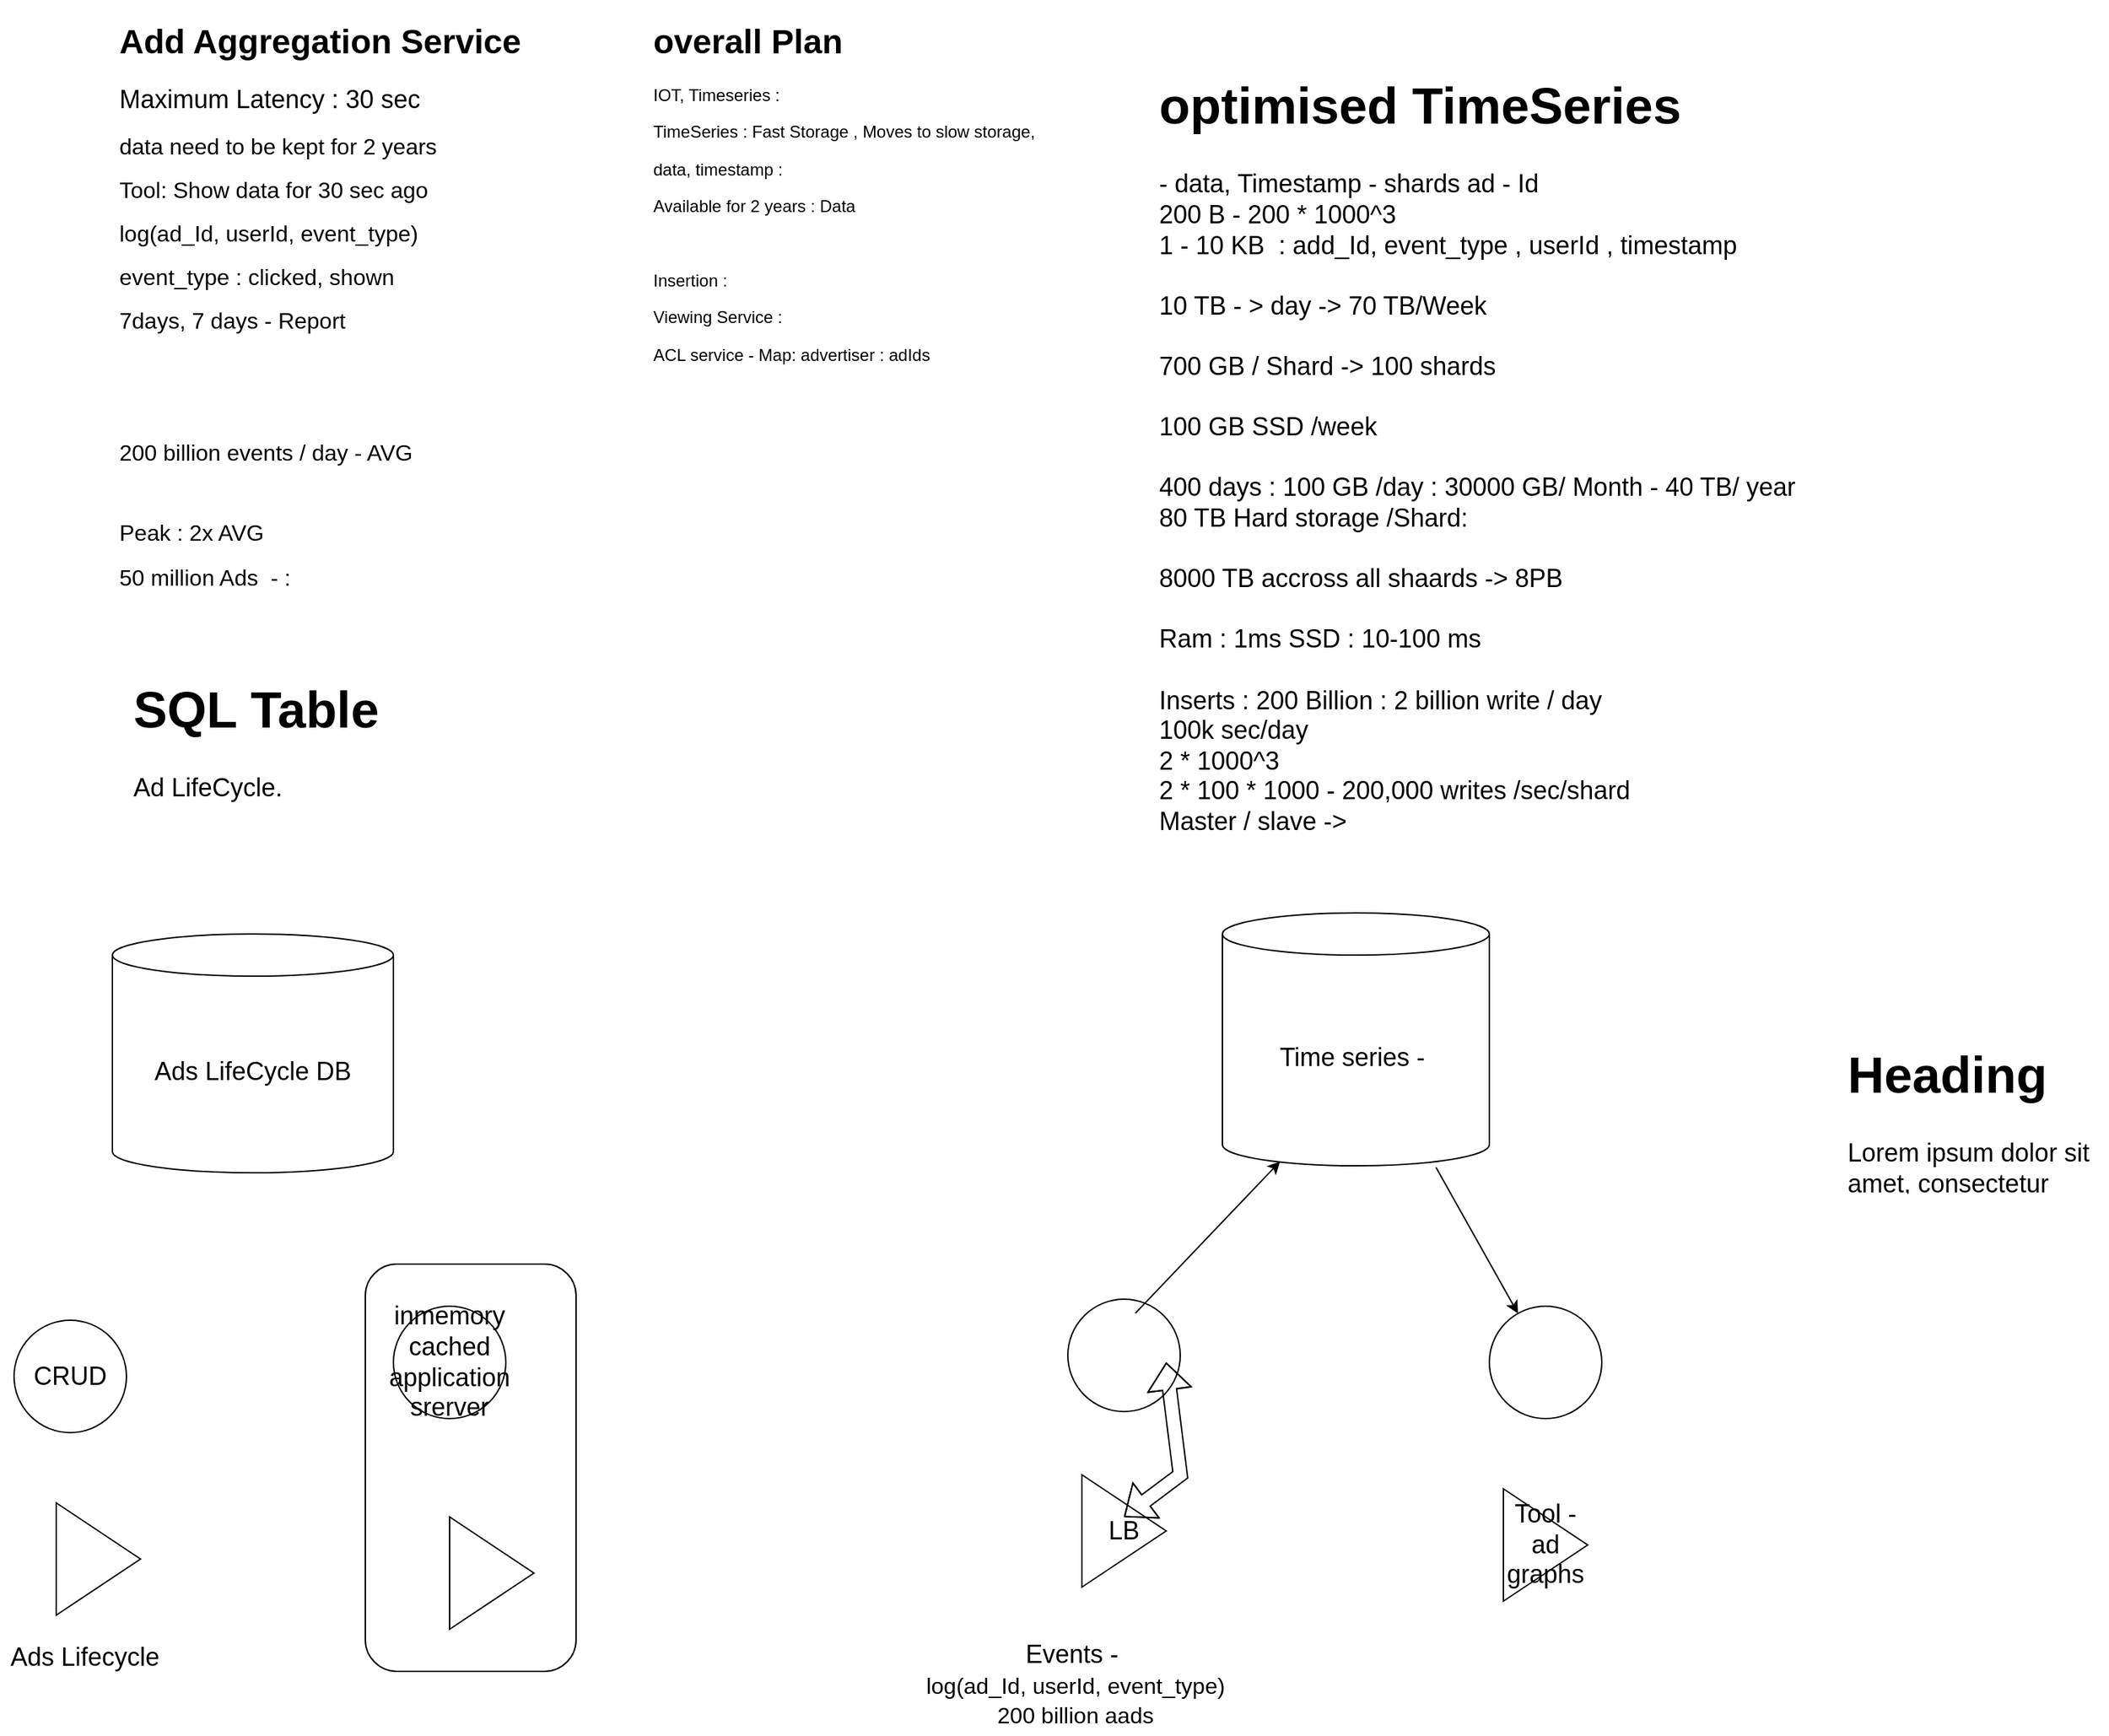<mxfile version="17.1.3" type="github" pages="3">
  <diagram id="0hKhgV95uKddXoEig--i" name="Page-1">
    <mxGraphModel dx="946" dy="646" grid="1" gridSize="10" guides="1" tooltips="1" connect="1" arrows="1" fold="1" page="1" pageScale="1" pageWidth="850" pageHeight="1100" math="0" shadow="0">
      <root>
        <mxCell id="0" />
        <mxCell id="1" parent="0" />
        <mxCell id="GNEX0H65wXsetsIJojC--22" value="" style="rounded=1;whiteSpace=wrap;html=1;fontSize=18;" parent="1" vertex="1">
          <mxGeometry x="270" y="940" width="150" height="290" as="geometry" />
        </mxCell>
        <mxCell id="U18zgkVNU66OQ-X3CO4i-1" value="&lt;h1&gt;Add Aggregation Service&lt;/h1&gt;&lt;p&gt;&lt;font style=&quot;font-size: 18px&quot;&gt;Maximum Latency : 30 sec&lt;/font&gt;&lt;/p&gt;&lt;p&gt;&lt;font size=&quot;3&quot;&gt;data need to be kept for 2 years&lt;/font&gt;&lt;/p&gt;&lt;p&gt;&lt;font size=&quot;3&quot;&gt;Tool: Show data for 30 sec ago&lt;/font&gt;&lt;/p&gt;&lt;p&gt;&lt;font size=&quot;3&quot;&gt;log(ad_Id, userId, event_type)&lt;/font&gt;&lt;/p&gt;&lt;p&gt;&lt;span style=&quot;font-size: medium&quot;&gt;event_type : clicked, shown&lt;/span&gt;&lt;font size=&quot;3&quot;&gt;&lt;br&gt;&lt;/font&gt;&lt;/p&gt;&lt;p&gt;&lt;span style=&quot;font-size: medium&quot;&gt;7days, 7 days - Report&lt;/span&gt;&lt;/p&gt;&lt;p&gt;&lt;span style=&quot;font-size: medium&quot;&gt;&lt;br&gt;&lt;/span&gt;&lt;/p&gt;&lt;p&gt;&lt;span style=&quot;font-size: medium&quot;&gt;&lt;br&gt;&lt;/span&gt;&lt;/p&gt;&lt;p&gt;&lt;span style=&quot;font-size: medium&quot;&gt;200 billion events / day - AVG&lt;/span&gt;&lt;/p&gt;&lt;p&gt;&lt;br&gt;&lt;/p&gt;&lt;p&gt;&lt;span style=&quot;font-size: medium&quot;&gt;Peak : 2x AVG&lt;/span&gt;&lt;/p&gt;&lt;p&gt;&lt;font size=&quot;3&quot;&gt;50 million Ads&amp;nbsp; - :&lt;/font&gt;&lt;/p&gt;&lt;p&gt;&lt;font size=&quot;3&quot;&gt;10 million advertiser :&amp;nbsp;&amp;nbsp;&lt;/font&gt;&lt;/p&gt;&lt;p&gt;&lt;span style=&quot;font-size: medium&quot;&gt;&lt;br&gt;&lt;/span&gt;&lt;/p&gt;" style="text;html=1;strokeColor=none;fillColor=none;spacing=5;spacingTop=-20;whiteSpace=wrap;overflow=hidden;rounded=0;" parent="1" vertex="1">
          <mxGeometry x="90" y="50" width="350" height="420" as="geometry" />
        </mxCell>
        <mxCell id="U18zgkVNU66OQ-X3CO4i-2" value="&lt;h1&gt;overall Plan&lt;/h1&gt;&lt;p&gt;IOT, Timeseries :&amp;nbsp;&lt;/p&gt;&lt;p&gt;TimeSeries : Fast Storage , Moves to slow storage,&amp;nbsp;&lt;/p&gt;&lt;p&gt;data, timestamp :&amp;nbsp;&lt;/p&gt;&lt;p&gt;Available for 2 years : Data&lt;/p&gt;&lt;p&gt;&lt;br&gt;&lt;/p&gt;&lt;p&gt;Insertion :&amp;nbsp;&lt;/p&gt;&lt;p&gt;Viewing Service :&amp;nbsp;&lt;/p&gt;&lt;p&gt;ACL service - Map: advertiser : adIds&lt;/p&gt;" style="text;html=1;strokeColor=none;fillColor=none;spacing=5;spacingTop=-20;whiteSpace=wrap;overflow=hidden;rounded=0;" parent="1" vertex="1">
          <mxGeometry x="470" y="50" width="330" height="360" as="geometry" />
        </mxCell>
        <mxCell id="GNEX0H65wXsetsIJojC--3" value="Time series -&amp;nbsp;" style="shape=cylinder3;whiteSpace=wrap;html=1;boundedLbl=1;backgroundOutline=1;size=15;fontSize=18;" parent="1" vertex="1">
          <mxGeometry x="880" y="690" width="190" height="180" as="geometry" />
        </mxCell>
        <mxCell id="GNEX0H65wXsetsIJojC--4" value="Ads LifeCycle DB" style="shape=cylinder3;whiteSpace=wrap;html=1;boundedLbl=1;backgroundOutline=1;size=15;fontSize=18;" parent="1" vertex="1">
          <mxGeometry x="90" y="705" width="200" height="170" as="geometry" />
        </mxCell>
        <mxCell id="GNEX0H65wXsetsIJojC--5" value="&lt;h1&gt;SQL Table&lt;/h1&gt;&lt;p&gt;Ad LifeCycle.&lt;/p&gt;" style="text;html=1;strokeColor=none;fillColor=none;spacing=5;spacingTop=-20;whiteSpace=wrap;overflow=hidden;rounded=0;fontSize=18;" parent="1" vertex="1">
          <mxGeometry x="100" y="510" width="190" height="120" as="geometry" />
        </mxCell>
        <mxCell id="GNEX0H65wXsetsIJojC--7" value="&lt;h1&gt;&lt;span&gt;optimised TimeSeries&lt;/span&gt;&lt;br&gt;&lt;/h1&gt;&lt;div&gt;&lt;span&gt;- data, Timestamp - shards ad - Id&lt;/span&gt;&lt;/div&gt;&lt;div&gt;&lt;span&gt;200 B - 200 * 1000^3&lt;/span&gt;&lt;/div&gt;&lt;div&gt;&lt;span&gt;1 - 10 KB&amp;nbsp; : add_Id, event_type , userId , timestamp&lt;/span&gt;&lt;/div&gt;&lt;div&gt;&lt;span&gt;&lt;br&gt;&lt;/span&gt;&lt;/div&gt;&lt;div&gt;&lt;span&gt;10 TB - &amp;gt; day -&amp;gt; 70 TB/Week&lt;/span&gt;&lt;/div&gt;&lt;div&gt;&lt;span&gt;&lt;br&gt;&lt;/span&gt;&lt;/div&gt;&lt;div&gt;&lt;span&gt;700 GB / Shard -&amp;gt; 100 shards&lt;/span&gt;&lt;/div&gt;&lt;div&gt;&lt;span&gt;&lt;br&gt;&lt;/span&gt;&lt;/div&gt;&lt;div&gt;100 GB SSD /week&lt;/div&gt;&lt;div&gt;&lt;br&gt;&lt;/div&gt;&lt;div&gt;400 days : 100 GB /day : 30000 GB/ Month - 40 TB/ year&lt;/div&gt;&lt;div&gt;80 TB Hard storage /Shard:&lt;/div&gt;&lt;div&gt;&lt;br&gt;&lt;/div&gt;&lt;div&gt;8000 TB accross all shaards -&amp;gt; 8PB&amp;nbsp;&lt;/div&gt;&lt;div&gt;&lt;br&gt;&lt;/div&gt;&lt;div&gt;Ram : 1ms SSD : 10-100 ms&lt;/div&gt;&lt;div&gt;&lt;br&gt;&lt;/div&gt;&lt;div&gt;Inserts : 200 Billion : 2 billion write / day&lt;/div&gt;&lt;div&gt;100k sec/day&lt;/div&gt;&lt;div&gt;2 * 1000^3&lt;/div&gt;&lt;div&gt;2 * 100 * 1000 - 200,000 writes /sec/shard&lt;/div&gt;&lt;div&gt;Master / slave -&amp;gt;&amp;nbsp;&lt;/div&gt;" style="text;html=1;strokeColor=none;fillColor=none;spacing=5;spacingTop=-20;whiteSpace=wrap;overflow=hidden;rounded=0;fontSize=18;" parent="1" vertex="1">
          <mxGeometry x="830" y="80" width="600" height="580" as="geometry" />
        </mxCell>
        <mxCell id="GNEX0H65wXsetsIJojC--8" value="LB" style="triangle;whiteSpace=wrap;html=1;fontSize=18;" parent="1" vertex="1">
          <mxGeometry x="780" y="1090" width="60" height="80" as="geometry" />
        </mxCell>
        <mxCell id="GNEX0H65wXsetsIJojC--9" value="" style="triangle;whiteSpace=wrap;html=1;fontSize=18;" parent="1" vertex="1">
          <mxGeometry x="50" y="1110" width="60" height="80" as="geometry" />
        </mxCell>
        <mxCell id="GNEX0H65wXsetsIJojC--10" value="Tool - ad graphs" style="triangle;whiteSpace=wrap;html=1;fontSize=18;" parent="1" vertex="1">
          <mxGeometry x="1080" y="1100" width="60" height="80" as="geometry" />
        </mxCell>
        <mxCell id="GNEX0H65wXsetsIJojC--11" value="Events -&amp;nbsp;&lt;br&gt;&lt;span style=&quot;font-size: medium ; text-align: left&quot;&gt;log(ad_Id, userId, event_type)&lt;br&gt;200 billion aads&lt;br&gt;&lt;/span&gt;" style="text;html=1;align=center;verticalAlign=middle;resizable=0;points=[];autosize=1;strokeColor=none;fillColor=none;fontSize=18;" parent="1" vertex="1">
          <mxGeometry x="660" y="1205" width="230" height="70" as="geometry" />
        </mxCell>
        <mxCell id="GNEX0H65wXsetsIJojC--12" value="Ads Lifecycle" style="text;html=1;align=center;verticalAlign=middle;resizable=0;points=[];autosize=1;strokeColor=none;fillColor=none;fontSize=18;" parent="1" vertex="1">
          <mxGeometry x="10" y="1205" width="120" height="30" as="geometry" />
        </mxCell>
        <mxCell id="GNEX0H65wXsetsIJojC--13" value="CRUD" style="ellipse;whiteSpace=wrap;html=1;aspect=fixed;fontSize=18;" parent="1" vertex="1">
          <mxGeometry x="20" y="980" width="80" height="80" as="geometry" />
        </mxCell>
        <mxCell id="GNEX0H65wXsetsIJojC--14" value="" style="ellipse;whiteSpace=wrap;html=1;aspect=fixed;fontSize=18;" parent="1" vertex="1">
          <mxGeometry x="770" y="965" width="80" height="80" as="geometry" />
        </mxCell>
        <mxCell id="GNEX0H65wXsetsIJojC--15" value="" style="ellipse;whiteSpace=wrap;html=1;aspect=fixed;fontSize=18;" parent="1" vertex="1">
          <mxGeometry x="1070" y="970" width="80" height="80" as="geometry" />
        </mxCell>
        <mxCell id="GNEX0H65wXsetsIJojC--16" value="" style="endArrow=classic;html=1;rounded=0;fontSize=18;entryX=0.216;entryY=0.983;entryDx=0;entryDy=0;entryPerimeter=0;exitX=0.725;exitY=0.063;exitDx=0;exitDy=0;exitPerimeter=0;" parent="1" target="GNEX0H65wXsetsIJojC--3" edge="1">
          <mxGeometry width="50" height="50" relative="1" as="geometry">
            <mxPoint x="818" y="975.04" as="sourcePoint" />
            <mxPoint x="830" y="990" as="targetPoint" />
          </mxGeometry>
        </mxCell>
        <mxCell id="GNEX0H65wXsetsIJojC--17" value="" style="endArrow=classic;html=1;rounded=0;fontSize=18;exitX=0.8;exitY=1.006;exitDx=0;exitDy=0;exitPerimeter=0;" parent="1" source="GNEX0H65wXsetsIJojC--3" target="GNEX0H65wXsetsIJojC--15" edge="1">
          <mxGeometry width="50" height="50" relative="1" as="geometry">
            <mxPoint x="780" y="1040" as="sourcePoint" />
            <mxPoint x="830" y="990" as="targetPoint" />
          </mxGeometry>
        </mxCell>
        <mxCell id="GNEX0H65wXsetsIJojC--18" value="" style="shape=flexArrow;endArrow=classic;startArrow=classic;html=1;rounded=0;fontSize=18;entryX=1;entryY=0.5;entryDx=0;entryDy=0;" parent="1" edge="1">
          <mxGeometry width="100" height="100" relative="1" as="geometry">
            <mxPoint x="810" y="1120" as="sourcePoint" />
            <mxPoint x="840" y="1010" as="targetPoint" />
            <Array as="points">
              <mxPoint x="850" y="1090" />
            </Array>
          </mxGeometry>
        </mxCell>
        <mxCell id="GNEX0H65wXsetsIJojC--20" value="inmemory cached application srerver" style="ellipse;whiteSpace=wrap;html=1;aspect=fixed;fontSize=18;" parent="1" vertex="1">
          <mxGeometry x="290" y="970" width="80" height="80" as="geometry" />
        </mxCell>
        <mxCell id="GNEX0H65wXsetsIJojC--21" value="" style="triangle;whiteSpace=wrap;html=1;fontSize=18;" parent="1" vertex="1">
          <mxGeometry x="330" y="1120" width="60" height="80" as="geometry" />
        </mxCell>
        <mxCell id="GNEX0H65wXsetsIJojC--23" value="&lt;h1&gt;Heading&lt;/h1&gt;&lt;p&gt;Lorem ipsum dolor sit amet, consectetur adipisicing elit, sed do eiusmod tempor incididunt ut labore et dolore magna aliqua.&lt;/p&gt;" style="text;html=1;strokeColor=none;fillColor=none;spacing=5;spacingTop=-20;whiteSpace=wrap;overflow=hidden;rounded=0;fontSize=18;" parent="1" vertex="1">
          <mxGeometry x="1320" y="770" width="190" height="120" as="geometry" />
        </mxCell>
      </root>
    </mxGraphModel>
  </diagram>
  <diagram id="XL1TjokyVef0rBh8G3oC" name="Page-2">
    <mxGraphModel dx="946" dy="646" grid="1" gridSize="10" guides="1" tooltips="1" connect="1" arrows="1" fold="1" page="1" pageScale="1" pageWidth="850" pageHeight="1100" math="0" shadow="0">
      <root>
        <mxCell id="Lw5mLX2M6K8LQNpXuLPb-0" />
        <mxCell id="Lw5mLX2M6K8LQNpXuLPb-1" parent="Lw5mLX2M6K8LQNpXuLPb-0" />
        <mxCell id="5USXMavEuIACLCyYEegB-0" value="&lt;h1&gt;Requiirements&lt;/h1&gt;&lt;p&gt;Favorite music&lt;/p&gt;&lt;p&gt;Music played last week - sliding week&lt;/p&gt;&lt;p&gt;Top 10 Songs - number of time&lt;/p&gt;&lt;p&gt;Getting data from music service :&amp;nbsp;&lt;/p&gt;&lt;p&gt;{User, song Id, timestamp}&lt;/p&gt;&lt;p&gt;2B users total&lt;/p&gt;&lt;p&gt;500 million users user&lt;/p&gt;&lt;p&gt;100 M songs&lt;/p&gt;&lt;p&gt;Global -&amp;gt; Regional optimazation&lt;/p&gt;&lt;p&gt;sliding windows -&amp;nbsp;&lt;/p&gt;&lt;p&gt;&lt;br&gt;&lt;/p&gt;" style="text;html=1;strokeColor=none;fillColor=none;spacing=5;spacingTop=-20;whiteSpace=wrap;overflow=hidden;rounded=0;" vertex="1" parent="Lw5mLX2M6K8LQNpXuLPb-1">
          <mxGeometry x="50" y="80" width="280" height="390" as="geometry" />
        </mxCell>
        <mxCell id="5USXMavEuIACLCyYEegB-1" value="&lt;h1&gt;Initial Design&lt;/h1&gt;&lt;p&gt;1) Data injestiion : 5-10 /days&lt;/p&gt;&lt;p&gt;&lt;span style=&quot;white-space: pre&quot;&gt;	&lt;/span&gt;&lt;span style=&quot;white-space: pre&quot;&gt;	&lt;/span&gt;&lt;span style=&quot;white-space: pre&quot;&gt;	&lt;/span&gt;&lt;span style=&quot;white-space: pre&quot;&gt;	&lt;/span&gt;500 M&lt;/p&gt;&lt;p&gt;&lt;span style=&quot;white-space: pre&quot;&gt;	&lt;/span&gt;&lt;span style=&quot;white-space: pre&quot;&gt;	&lt;/span&gt;&lt;span style=&quot;white-space: pre&quot;&gt;	&lt;/span&gt;on song change&lt;br&gt;&lt;/p&gt;&lt;p&gt;2) Processing -&amp;gt;.Reduce()&lt;/p&gt;&lt;p&gt;Top 10 songs - store other DB&lt;/p&gt;&lt;p&gt;500 M users&lt;/p&gt;&lt;p&gt;&lt;br&gt;&lt;/p&gt;&lt;p&gt;3) System : Read request : userId&amp;nbsp;&lt;/p&gt;&lt;p&gt;list&amp;lt;&amp;gt; songs&amp;nbsp;&lt;/p&gt;&lt;p&gt;&lt;br&gt;&lt;/p&gt;&lt;p&gt;&lt;br&gt;&lt;/p&gt;" style="text;html=1;strokeColor=none;fillColor=none;spacing=5;spacingTop=-20;whiteSpace=wrap;overflow=hidden;rounded=0;" vertex="1" parent="Lw5mLX2M6K8LQNpXuLPb-1">
          <mxGeometry x="520" y="100" width="200" height="320" as="geometry" />
        </mxCell>
        <mxCell id="5USXMavEuIACLCyYEegB-3" value="" style="shape=cylinder3;whiteSpace=wrap;html=1;boundedLbl=1;backgroundOutline=1;size=15;" vertex="1" parent="Lw5mLX2M6K8LQNpXuLPb-1">
          <mxGeometry x="170" y="790" width="60" height="80" as="geometry" />
        </mxCell>
        <mxCell id="5USXMavEuIACLCyYEegB-4" value="&lt;h1&gt;500 M * 10-20 events /day&lt;/h1&gt;&lt;div&gt;1b - 2b events/day - 100k sec/day(25 * 4000)&lt;/div&gt;&lt;div&gt;&lt;br&gt;&lt;/div&gt;&lt;div&gt;1000^2 / 100 *&amp;nbsp;&lt;/div&gt;&lt;div&gt;&lt;br&gt;&lt;/div&gt;&lt;div&gt;10 k - 20k req/sec- events&lt;/div&gt;&lt;div&gt;{User Id, song Id, timestamp}&lt;br&gt;&lt;/div&gt;&lt;div&gt;&lt;br&gt;&lt;/div&gt;&lt;div&gt;1B *&amp;nbsp; 10kb&amp;nbsp;&lt;/div&gt;&lt;div&gt;kb -&amp;gt; mb -&amp;gt; GB -&amp;gt; TB&lt;/div&gt;&lt;div&gt;10TB /day&lt;/div&gt;&lt;div&gt;10 GB / 100 -&amp;gt; 10000 MB/100 -&amp;gt; 100 mb /sec&lt;/div&gt;&lt;div&gt;2MB/sec/each&lt;/div&gt;&lt;div&gt;&lt;br&gt;&lt;/div&gt;&lt;div&gt;14 days - &amp;gt; 200 TB -&amp;gt; 50. shards - &amp;gt; 4TB/Shard&lt;/div&gt;&lt;div&gt;&lt;br&gt;&lt;/div&gt;" style="text;html=1;strokeColor=none;fillColor=none;spacing=5;spacingTop=-20;whiteSpace=wrap;overflow=hidden;rounded=0;" vertex="1" parent="Lw5mLX2M6K8LQNpXuLPb-1">
          <mxGeometry x="70" y="440" width="290" height="310" as="geometry" />
        </mxCell>
        <mxCell id="5USXMavEuIACLCyYEegB-5" value="RR load balancer" style="triangle;whiteSpace=wrap;html=1;" vertex="1" parent="Lw5mLX2M6K8LQNpXuLPb-1">
          <mxGeometry x="180" y="1010" width="60" height="80" as="geometry" />
        </mxCell>
        <mxCell id="5USXMavEuIACLCyYEegB-6" value="Reduce" style="ellipse;whiteSpace=wrap;html=1;" vertex="1" parent="Lw5mLX2M6K8LQNpXuLPb-1">
          <mxGeometry x="425" y="790" width="120" height="80" as="geometry" />
        </mxCell>
        <mxCell id="5USXMavEuIACLCyYEegB-8" value="" style="endArrow=classic;startArrow=classic;html=1;rounded=0;exitX=1;exitY=0.5;exitDx=0;exitDy=0;exitPerimeter=0;entryX=0;entryY=0.5;entryDx=0;entryDy=0;" edge="1" parent="Lw5mLX2M6K8LQNpXuLPb-1" source="5USXMavEuIACLCyYEegB-3" target="5USXMavEuIACLCyYEegB-6">
          <mxGeometry width="50" height="50" relative="1" as="geometry">
            <mxPoint x="400" y="810" as="sourcePoint" />
            <mxPoint x="450" y="760" as="targetPoint" />
          </mxGeometry>
        </mxCell>
        <mxCell id="5USXMavEuIACLCyYEegB-9" value="" style="shape=cylinder3;whiteSpace=wrap;html=1;boundedLbl=1;backgroundOutline=1;size=15;" vertex="1" parent="Lw5mLX2M6K8LQNpXuLPb-1">
          <mxGeometry x="690" y="780" width="60" height="80" as="geometry" />
        </mxCell>
        <mxCell id="5USXMavEuIACLCyYEegB-10" value="&lt;h1&gt;DB&amp;nbsp;&lt;/h1&gt;&lt;div&gt;500 M * 1KB&lt;/div&gt;&lt;div&gt;&lt;br&gt;&lt;/div&gt;&lt;div&gt;500 * 1000 ^2 -&amp;gt;&lt;/div&gt;&lt;div&gt;KB -&amp;gt;MB-&amp;gt;GB -&amp;gt; 500 GB/ day&lt;/div&gt;&lt;div&gt;10 shard -&amp;gt; 50GB&lt;/div&gt;&lt;div&gt;2 b * 2 -&amp;gt; 4b request&lt;/div&gt;&lt;div&gt;4*1000 ^3 /100k&lt;/div&gt;&lt;div&gt;&lt;br&gt;&lt;/div&gt;&lt;div&gt;4 * 1000 * 10 -&amp;gt; 40k req/sec&lt;/div&gt;&lt;div&gt;m + 2slave -&amp;gt; 15k request/ shard&lt;/div&gt;" style="text;html=1;strokeColor=none;fillColor=none;spacing=5;spacingTop=-20;whiteSpace=wrap;overflow=hidden;rounded=0;" vertex="1" parent="Lw5mLX2M6K8LQNpXuLPb-1">
          <mxGeometry x="630" y="535" width="190" height="215" as="geometry" />
        </mxCell>
        <mxCell id="5USXMavEuIACLCyYEegB-11" value="" style="triangle;whiteSpace=wrap;html=1;" vertex="1" parent="Lw5mLX2M6K8LQNpXuLPb-1">
          <mxGeometry x="710" y="1070" width="60" height="80" as="geometry" />
        </mxCell>
        <mxCell id="5USXMavEuIACLCyYEegB-12" value="" style="endArrow=classic;html=1;rounded=0;entryX=0;entryY=0.5;entryDx=0;entryDy=0;entryPerimeter=0;exitX=0.95;exitY=0.275;exitDx=0;exitDy=0;exitPerimeter=0;" edge="1" parent="Lw5mLX2M6K8LQNpXuLPb-1" source="5USXMavEuIACLCyYEegB-6" target="5USXMavEuIACLCyYEegB-9">
          <mxGeometry width="50" height="50" relative="1" as="geometry">
            <mxPoint x="460" y="690" as="sourcePoint" />
            <mxPoint x="510" y="640" as="targetPoint" />
          </mxGeometry>
        </mxCell>
        <mxCell id="5USXMavEuIACLCyYEegB-13" value="" style="ellipse;whiteSpace=wrap;html=1;aspect=fixed;" vertex="1" parent="Lw5mLX2M6K8LQNpXuLPb-1">
          <mxGeometry x="740" y="930" width="80" height="80" as="geometry" />
        </mxCell>
        <mxCell id="5USXMavEuIACLCyYEegB-14" value="" style="ellipse;whiteSpace=wrap;html=1;" vertex="1" parent="Lw5mLX2M6K8LQNpXuLPb-1">
          <mxGeometry x="560" y="920" width="120" height="80" as="geometry" />
        </mxCell>
        <mxCell id="5USXMavEuIACLCyYEegB-15" value="100 m -&amp;gt; 100k time" style="text;html=1;align=center;verticalAlign=middle;resizable=0;points=[];autosize=1;strokeColor=none;fillColor=none;" vertex="1" parent="Lw5mLX2M6K8LQNpXuLPb-1">
          <mxGeometry x="600" y="1190" width="120" height="20" as="geometry" />
        </mxCell>
        <mxCell id="5USXMavEuIACLCyYEegB-16" value="K:V&lt;br&gt;userid" style="shape=process;whiteSpace=wrap;html=1;backgroundOutline=1;" vertex="1" parent="Lw5mLX2M6K8LQNpXuLPb-1">
          <mxGeometry x="365" y="1050" width="120" height="60" as="geometry" />
        </mxCell>
        <mxCell id="5USXMavEuIACLCyYEegB-17" value="" style="endArrow=classic;startArrow=classic;html=1;rounded=0;" edge="1" parent="Lw5mLX2M6K8LQNpXuLPb-1" source="5USXMavEuIACLCyYEegB-16">
          <mxGeometry width="50" height="50" relative="1" as="geometry">
            <mxPoint x="460" y="980" as="sourcePoint" />
            <mxPoint x="700" y="1110" as="targetPoint" />
          </mxGeometry>
        </mxCell>
        <mxCell id="5USXMavEuIACLCyYEegB-18" value="" style="endArrow=classic;html=1;rounded=0;entryX=0.5;entryY=1;entryDx=0;entryDy=0;" edge="1" parent="Lw5mLX2M6K8LQNpXuLPb-1" target="5USXMavEuIACLCyYEegB-14">
          <mxGeometry width="50" height="50" relative="1" as="geometry">
            <mxPoint x="700" y="1080" as="sourcePoint" />
            <mxPoint x="510" y="930" as="targetPoint" />
          </mxGeometry>
        </mxCell>
      </root>
    </mxGraphModel>
  </diagram>
  <diagram id="t56IzEEvrTBsFFvOJuXR" name="Page-3">
    <mxGraphModel dx="946" dy="646" grid="1" gridSize="10" guides="1" tooltips="1" connect="1" arrows="1" fold="1" page="1" pageScale="1" pageWidth="850" pageHeight="1100" math="0" shadow="0">
      <root>
        <mxCell id="twgUZSX82XD4LUcIOluZ-0" />
        <mxCell id="twgUZSX82XD4LUcIOluZ-1" parent="twgUZSX82XD4LUcIOluZ-0" />
      </root>
    </mxGraphModel>
  </diagram>
</mxfile>
